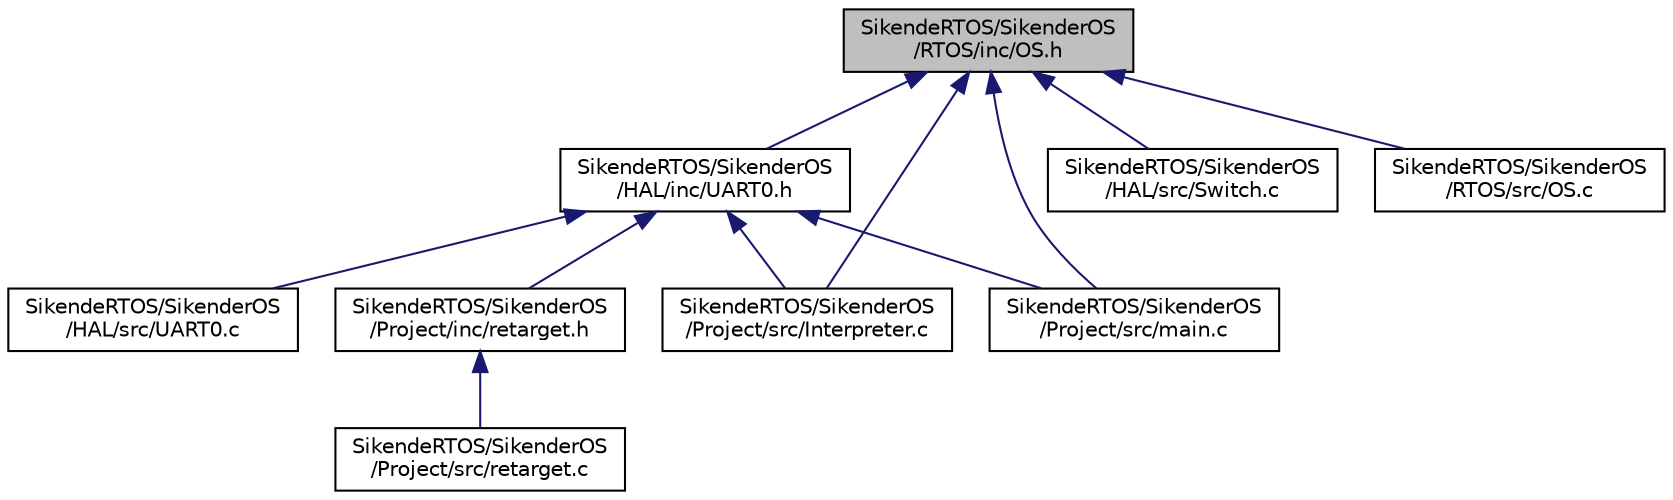 digraph "SikendeRTOS/SikenderOS/RTOS/inc/OS.h"
{
 // LATEX_PDF_SIZE
  edge [fontname="Helvetica",fontsize="10",labelfontname="Helvetica",labelfontsize="10"];
  node [fontname="Helvetica",fontsize="10",shape=record];
  Node1 [label="SikendeRTOS/SikenderOS\l/RTOS/inc/OS.h",height=0.2,width=0.4,color="black", fillcolor="grey75", style="filled", fontcolor="black",tooltip="Functions for OS."];
  Node1 -> Node2 [dir="back",color="midnightblue",fontsize="10",style="solid",fontname="Helvetica"];
  Node2 [label="SikendeRTOS/SikenderOS\l/HAL/inc/UART0.h",height=0.2,width=0.4,color="black", fillcolor="white", style="filled",URL="$_u_a_r_t0_8h.html",tooltip=" "];
  Node2 -> Node3 [dir="back",color="midnightblue",fontsize="10",style="solid",fontname="Helvetica"];
  Node3 [label="SikendeRTOS/SikenderOS\l/HAL/src/UART0.c",height=0.2,width=0.4,color="black", fillcolor="white", style="filled",URL="$_u_a_r_t0_8c.html",tooltip=" "];
  Node2 -> Node4 [dir="back",color="midnightblue",fontsize="10",style="solid",fontname="Helvetica"];
  Node4 [label="SikendeRTOS/SikenderOS\l/Project/inc/retarget.h",height=0.2,width=0.4,color="black", fillcolor="white", style="filled",URL="$retarget_8h.html",tooltip="Redirects printf to UART."];
  Node4 -> Node5 [dir="back",color="midnightblue",fontsize="10",style="solid",fontname="Helvetica"];
  Node5 [label="SikendeRTOS/SikenderOS\l/Project/src/retarget.c",height=0.2,width=0.4,color="black", fillcolor="white", style="filled",URL="$retarget_8c.html",tooltip=" "];
  Node2 -> Node6 [dir="back",color="midnightblue",fontsize="10",style="solid",fontname="Helvetica"];
  Node6 [label="SikendeRTOS/SikenderOS\l/Project/src/Interpreter.c",height=0.2,width=0.4,color="black", fillcolor="white", style="filled",URL="$_interpreter_8c.html",tooltip="Runs on TM4C123 UART Command Line Interface."];
  Node2 -> Node7 [dir="back",color="midnightblue",fontsize="10",style="solid",fontname="Helvetica"];
  Node7 [label="SikendeRTOS/SikenderOS\l/Project/src/main.c",height=0.2,width=0.4,color="black", fillcolor="white", style="filled",URL="$main_8c.html",tooltip="Example program using SikendeRTOS features."];
  Node1 -> Node8 [dir="back",color="midnightblue",fontsize="10",style="solid",fontname="Helvetica"];
  Node8 [label="SikendeRTOS/SikenderOS\l/HAL/src/Switch.c",height=0.2,width=0.4,color="black", fillcolor="white", style="filled",URL="$_switch_8c.html",tooltip="Board Switch setup for TM4c123."];
  Node1 -> Node6 [dir="back",color="midnightblue",fontsize="10",style="solid",fontname="Helvetica"];
  Node1 -> Node7 [dir="back",color="midnightblue",fontsize="10",style="solid",fontname="Helvetica"];
  Node1 -> Node9 [dir="back",color="midnightblue",fontsize="10",style="solid",fontname="Helvetica"];
  Node9 [label="SikendeRTOS/SikenderOS\l/RTOS/src/OS.c",height=0.2,width=0.4,color="black", fillcolor="white", style="filled",URL="$_o_s_8c.html",tooltip="Contains functions to run OS."];
}

